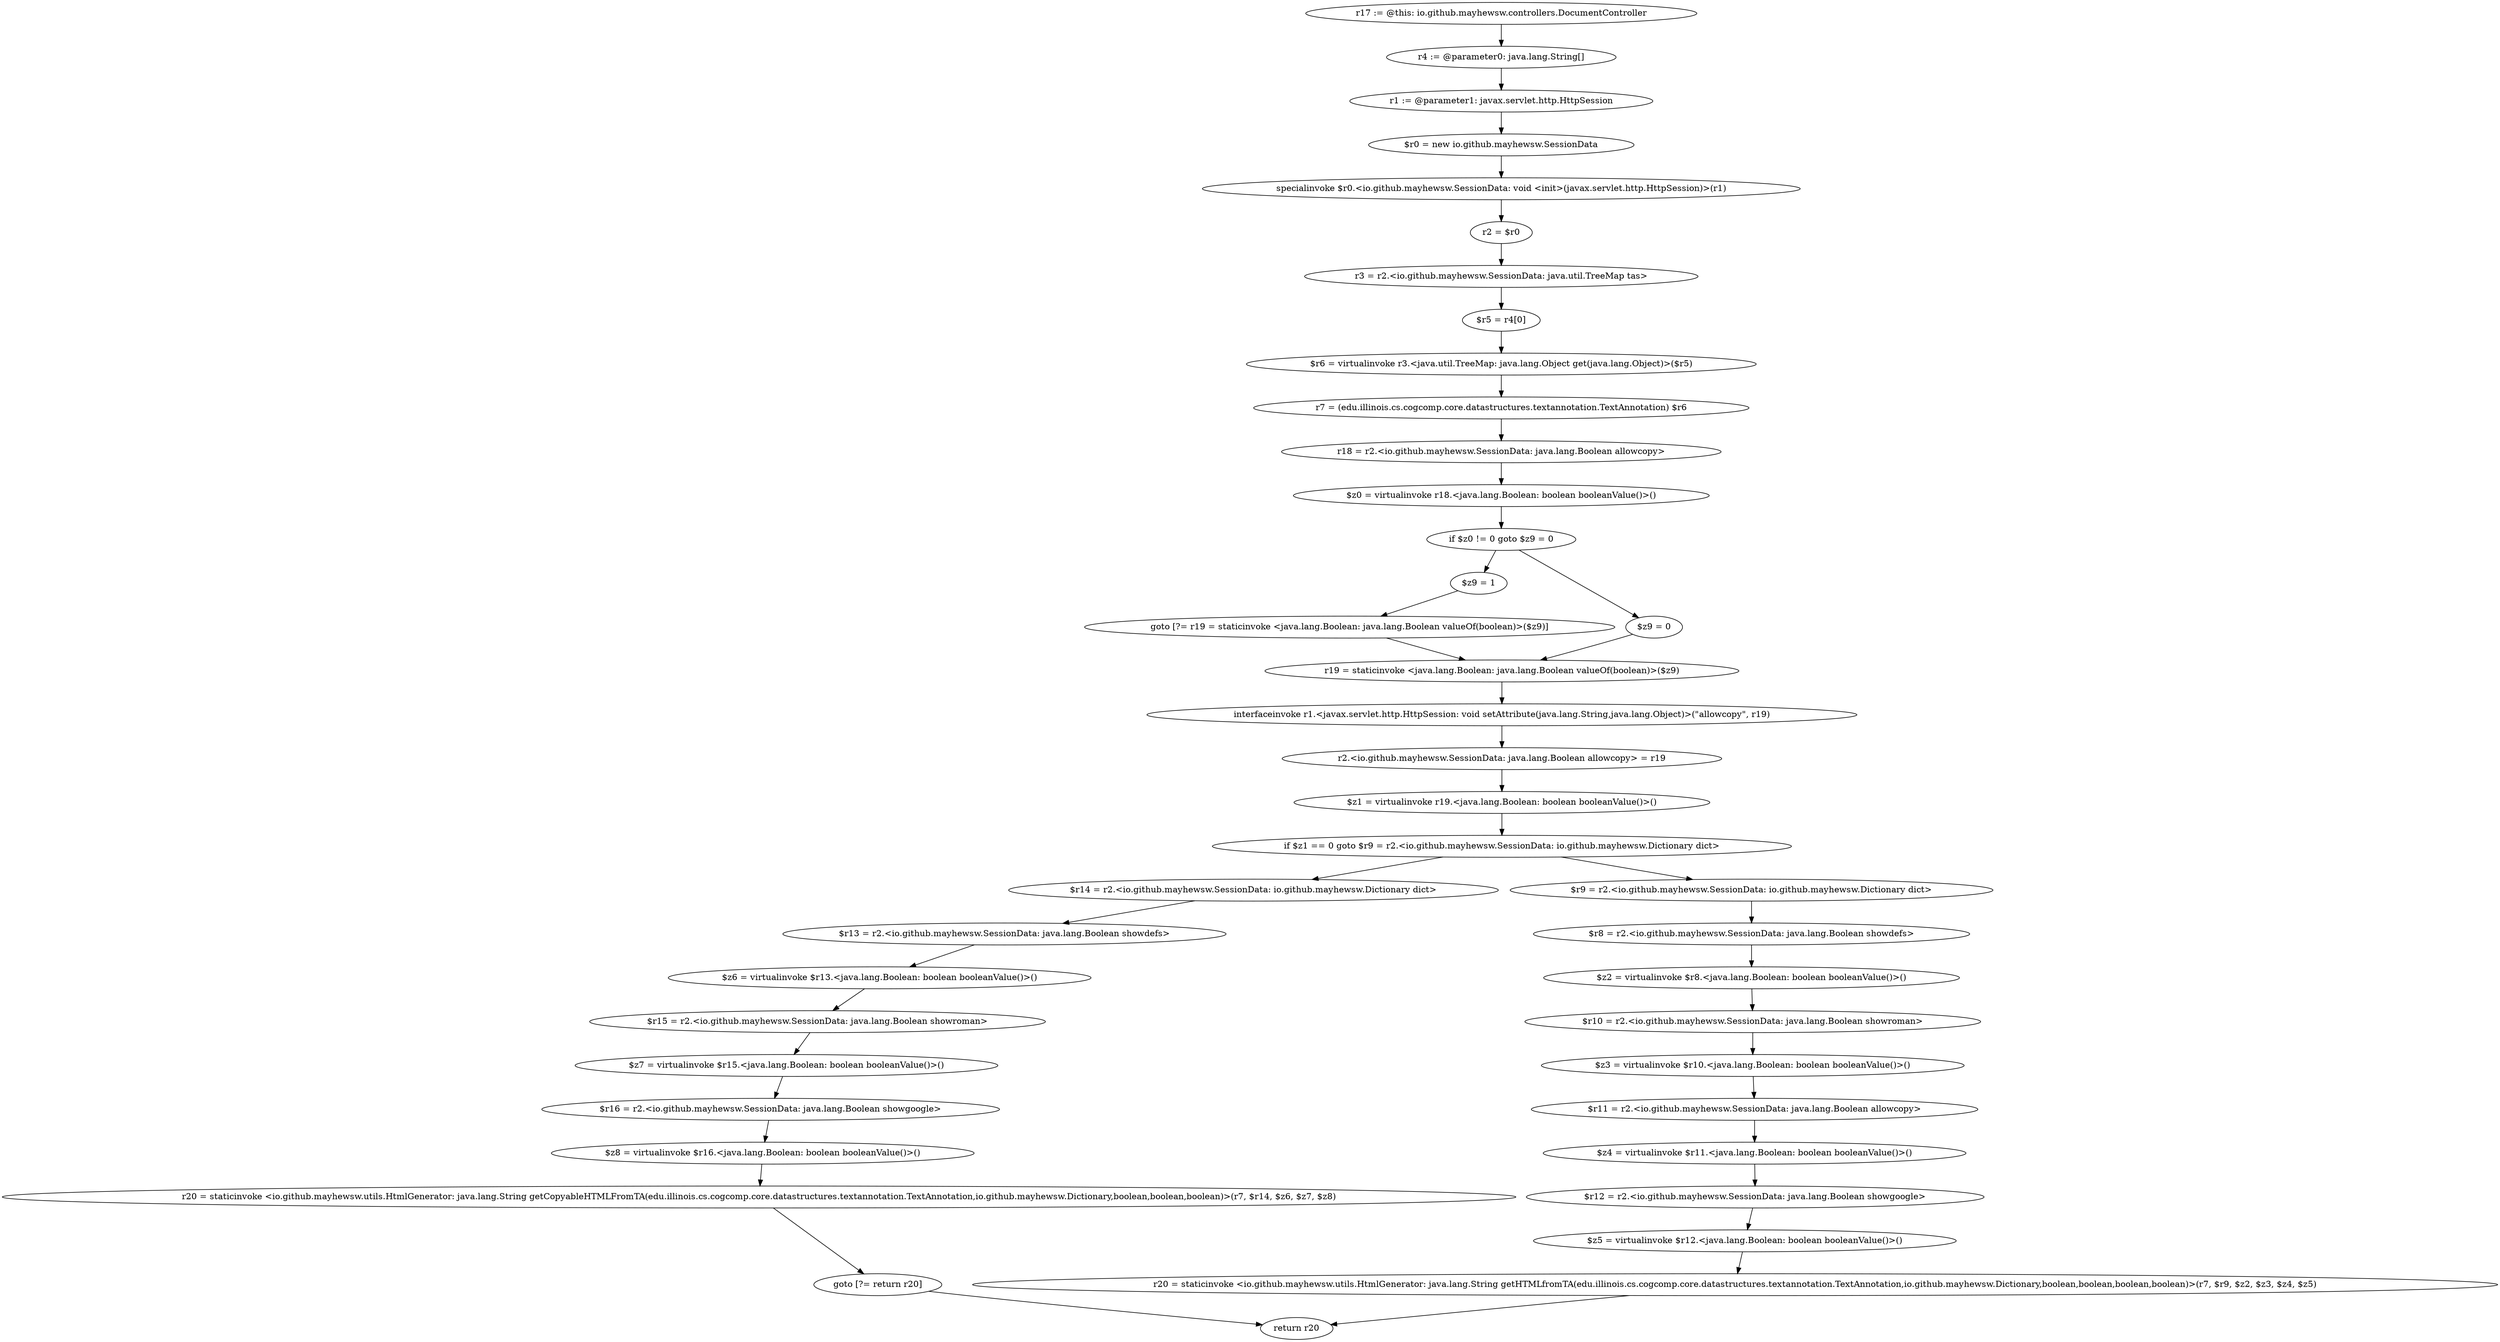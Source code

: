 digraph "unitGraph" {
    "r17 := @this: io.github.mayhewsw.controllers.DocumentController"
    "r4 := @parameter0: java.lang.String[]"
    "r1 := @parameter1: javax.servlet.http.HttpSession"
    "$r0 = new io.github.mayhewsw.SessionData"
    "specialinvoke $r0.<io.github.mayhewsw.SessionData: void <init>(javax.servlet.http.HttpSession)>(r1)"
    "r2 = $r0"
    "r3 = r2.<io.github.mayhewsw.SessionData: java.util.TreeMap tas>"
    "$r5 = r4[0]"
    "$r6 = virtualinvoke r3.<java.util.TreeMap: java.lang.Object get(java.lang.Object)>($r5)"
    "r7 = (edu.illinois.cs.cogcomp.core.datastructures.textannotation.TextAnnotation) $r6"
    "r18 = r2.<io.github.mayhewsw.SessionData: java.lang.Boolean allowcopy>"
    "$z0 = virtualinvoke r18.<java.lang.Boolean: boolean booleanValue()>()"
    "if $z0 != 0 goto $z9 = 0"
    "$z9 = 1"
    "goto [?= r19 = staticinvoke <java.lang.Boolean: java.lang.Boolean valueOf(boolean)>($z9)]"
    "$z9 = 0"
    "r19 = staticinvoke <java.lang.Boolean: java.lang.Boolean valueOf(boolean)>($z9)"
    "interfaceinvoke r1.<javax.servlet.http.HttpSession: void setAttribute(java.lang.String,java.lang.Object)>(\"allowcopy\", r19)"
    "r2.<io.github.mayhewsw.SessionData: java.lang.Boolean allowcopy> = r19"
    "$z1 = virtualinvoke r19.<java.lang.Boolean: boolean booleanValue()>()"
    "if $z1 == 0 goto $r9 = r2.<io.github.mayhewsw.SessionData: io.github.mayhewsw.Dictionary dict>"
    "$r14 = r2.<io.github.mayhewsw.SessionData: io.github.mayhewsw.Dictionary dict>"
    "$r13 = r2.<io.github.mayhewsw.SessionData: java.lang.Boolean showdefs>"
    "$z6 = virtualinvoke $r13.<java.lang.Boolean: boolean booleanValue()>()"
    "$r15 = r2.<io.github.mayhewsw.SessionData: java.lang.Boolean showroman>"
    "$z7 = virtualinvoke $r15.<java.lang.Boolean: boolean booleanValue()>()"
    "$r16 = r2.<io.github.mayhewsw.SessionData: java.lang.Boolean showgoogle>"
    "$z8 = virtualinvoke $r16.<java.lang.Boolean: boolean booleanValue()>()"
    "r20 = staticinvoke <io.github.mayhewsw.utils.HtmlGenerator: java.lang.String getCopyableHTMLFromTA(edu.illinois.cs.cogcomp.core.datastructures.textannotation.TextAnnotation,io.github.mayhewsw.Dictionary,boolean,boolean,boolean)>(r7, $r14, $z6, $z7, $z8)"
    "goto [?= return r20]"
    "$r9 = r2.<io.github.mayhewsw.SessionData: io.github.mayhewsw.Dictionary dict>"
    "$r8 = r2.<io.github.mayhewsw.SessionData: java.lang.Boolean showdefs>"
    "$z2 = virtualinvoke $r8.<java.lang.Boolean: boolean booleanValue()>()"
    "$r10 = r2.<io.github.mayhewsw.SessionData: java.lang.Boolean showroman>"
    "$z3 = virtualinvoke $r10.<java.lang.Boolean: boolean booleanValue()>()"
    "$r11 = r2.<io.github.mayhewsw.SessionData: java.lang.Boolean allowcopy>"
    "$z4 = virtualinvoke $r11.<java.lang.Boolean: boolean booleanValue()>()"
    "$r12 = r2.<io.github.mayhewsw.SessionData: java.lang.Boolean showgoogle>"
    "$z5 = virtualinvoke $r12.<java.lang.Boolean: boolean booleanValue()>()"
    "r20 = staticinvoke <io.github.mayhewsw.utils.HtmlGenerator: java.lang.String getHTMLfromTA(edu.illinois.cs.cogcomp.core.datastructures.textannotation.TextAnnotation,io.github.mayhewsw.Dictionary,boolean,boolean,boolean,boolean)>(r7, $r9, $z2, $z3, $z4, $z5)"
    "return r20"
    "r17 := @this: io.github.mayhewsw.controllers.DocumentController"->"r4 := @parameter0: java.lang.String[]";
    "r4 := @parameter0: java.lang.String[]"->"r1 := @parameter1: javax.servlet.http.HttpSession";
    "r1 := @parameter1: javax.servlet.http.HttpSession"->"$r0 = new io.github.mayhewsw.SessionData";
    "$r0 = new io.github.mayhewsw.SessionData"->"specialinvoke $r0.<io.github.mayhewsw.SessionData: void <init>(javax.servlet.http.HttpSession)>(r1)";
    "specialinvoke $r0.<io.github.mayhewsw.SessionData: void <init>(javax.servlet.http.HttpSession)>(r1)"->"r2 = $r0";
    "r2 = $r0"->"r3 = r2.<io.github.mayhewsw.SessionData: java.util.TreeMap tas>";
    "r3 = r2.<io.github.mayhewsw.SessionData: java.util.TreeMap tas>"->"$r5 = r4[0]";
    "$r5 = r4[0]"->"$r6 = virtualinvoke r3.<java.util.TreeMap: java.lang.Object get(java.lang.Object)>($r5)";
    "$r6 = virtualinvoke r3.<java.util.TreeMap: java.lang.Object get(java.lang.Object)>($r5)"->"r7 = (edu.illinois.cs.cogcomp.core.datastructures.textannotation.TextAnnotation) $r6";
    "r7 = (edu.illinois.cs.cogcomp.core.datastructures.textannotation.TextAnnotation) $r6"->"r18 = r2.<io.github.mayhewsw.SessionData: java.lang.Boolean allowcopy>";
    "r18 = r2.<io.github.mayhewsw.SessionData: java.lang.Boolean allowcopy>"->"$z0 = virtualinvoke r18.<java.lang.Boolean: boolean booleanValue()>()";
    "$z0 = virtualinvoke r18.<java.lang.Boolean: boolean booleanValue()>()"->"if $z0 != 0 goto $z9 = 0";
    "if $z0 != 0 goto $z9 = 0"->"$z9 = 1";
    "if $z0 != 0 goto $z9 = 0"->"$z9 = 0";
    "$z9 = 1"->"goto [?= r19 = staticinvoke <java.lang.Boolean: java.lang.Boolean valueOf(boolean)>($z9)]";
    "goto [?= r19 = staticinvoke <java.lang.Boolean: java.lang.Boolean valueOf(boolean)>($z9)]"->"r19 = staticinvoke <java.lang.Boolean: java.lang.Boolean valueOf(boolean)>($z9)";
    "$z9 = 0"->"r19 = staticinvoke <java.lang.Boolean: java.lang.Boolean valueOf(boolean)>($z9)";
    "r19 = staticinvoke <java.lang.Boolean: java.lang.Boolean valueOf(boolean)>($z9)"->"interfaceinvoke r1.<javax.servlet.http.HttpSession: void setAttribute(java.lang.String,java.lang.Object)>(\"allowcopy\", r19)";
    "interfaceinvoke r1.<javax.servlet.http.HttpSession: void setAttribute(java.lang.String,java.lang.Object)>(\"allowcopy\", r19)"->"r2.<io.github.mayhewsw.SessionData: java.lang.Boolean allowcopy> = r19";
    "r2.<io.github.mayhewsw.SessionData: java.lang.Boolean allowcopy> = r19"->"$z1 = virtualinvoke r19.<java.lang.Boolean: boolean booleanValue()>()";
    "$z1 = virtualinvoke r19.<java.lang.Boolean: boolean booleanValue()>()"->"if $z1 == 0 goto $r9 = r2.<io.github.mayhewsw.SessionData: io.github.mayhewsw.Dictionary dict>";
    "if $z1 == 0 goto $r9 = r2.<io.github.mayhewsw.SessionData: io.github.mayhewsw.Dictionary dict>"->"$r14 = r2.<io.github.mayhewsw.SessionData: io.github.mayhewsw.Dictionary dict>";
    "if $z1 == 0 goto $r9 = r2.<io.github.mayhewsw.SessionData: io.github.mayhewsw.Dictionary dict>"->"$r9 = r2.<io.github.mayhewsw.SessionData: io.github.mayhewsw.Dictionary dict>";
    "$r14 = r2.<io.github.mayhewsw.SessionData: io.github.mayhewsw.Dictionary dict>"->"$r13 = r2.<io.github.mayhewsw.SessionData: java.lang.Boolean showdefs>";
    "$r13 = r2.<io.github.mayhewsw.SessionData: java.lang.Boolean showdefs>"->"$z6 = virtualinvoke $r13.<java.lang.Boolean: boolean booleanValue()>()";
    "$z6 = virtualinvoke $r13.<java.lang.Boolean: boolean booleanValue()>()"->"$r15 = r2.<io.github.mayhewsw.SessionData: java.lang.Boolean showroman>";
    "$r15 = r2.<io.github.mayhewsw.SessionData: java.lang.Boolean showroman>"->"$z7 = virtualinvoke $r15.<java.lang.Boolean: boolean booleanValue()>()";
    "$z7 = virtualinvoke $r15.<java.lang.Boolean: boolean booleanValue()>()"->"$r16 = r2.<io.github.mayhewsw.SessionData: java.lang.Boolean showgoogle>";
    "$r16 = r2.<io.github.mayhewsw.SessionData: java.lang.Boolean showgoogle>"->"$z8 = virtualinvoke $r16.<java.lang.Boolean: boolean booleanValue()>()";
    "$z8 = virtualinvoke $r16.<java.lang.Boolean: boolean booleanValue()>()"->"r20 = staticinvoke <io.github.mayhewsw.utils.HtmlGenerator: java.lang.String getCopyableHTMLFromTA(edu.illinois.cs.cogcomp.core.datastructures.textannotation.TextAnnotation,io.github.mayhewsw.Dictionary,boolean,boolean,boolean)>(r7, $r14, $z6, $z7, $z8)";
    "r20 = staticinvoke <io.github.mayhewsw.utils.HtmlGenerator: java.lang.String getCopyableHTMLFromTA(edu.illinois.cs.cogcomp.core.datastructures.textannotation.TextAnnotation,io.github.mayhewsw.Dictionary,boolean,boolean,boolean)>(r7, $r14, $z6, $z7, $z8)"->"goto [?= return r20]";
    "goto [?= return r20]"->"return r20";
    "$r9 = r2.<io.github.mayhewsw.SessionData: io.github.mayhewsw.Dictionary dict>"->"$r8 = r2.<io.github.mayhewsw.SessionData: java.lang.Boolean showdefs>";
    "$r8 = r2.<io.github.mayhewsw.SessionData: java.lang.Boolean showdefs>"->"$z2 = virtualinvoke $r8.<java.lang.Boolean: boolean booleanValue()>()";
    "$z2 = virtualinvoke $r8.<java.lang.Boolean: boolean booleanValue()>()"->"$r10 = r2.<io.github.mayhewsw.SessionData: java.lang.Boolean showroman>";
    "$r10 = r2.<io.github.mayhewsw.SessionData: java.lang.Boolean showroman>"->"$z3 = virtualinvoke $r10.<java.lang.Boolean: boolean booleanValue()>()";
    "$z3 = virtualinvoke $r10.<java.lang.Boolean: boolean booleanValue()>()"->"$r11 = r2.<io.github.mayhewsw.SessionData: java.lang.Boolean allowcopy>";
    "$r11 = r2.<io.github.mayhewsw.SessionData: java.lang.Boolean allowcopy>"->"$z4 = virtualinvoke $r11.<java.lang.Boolean: boolean booleanValue()>()";
    "$z4 = virtualinvoke $r11.<java.lang.Boolean: boolean booleanValue()>()"->"$r12 = r2.<io.github.mayhewsw.SessionData: java.lang.Boolean showgoogle>";
    "$r12 = r2.<io.github.mayhewsw.SessionData: java.lang.Boolean showgoogle>"->"$z5 = virtualinvoke $r12.<java.lang.Boolean: boolean booleanValue()>()";
    "$z5 = virtualinvoke $r12.<java.lang.Boolean: boolean booleanValue()>()"->"r20 = staticinvoke <io.github.mayhewsw.utils.HtmlGenerator: java.lang.String getHTMLfromTA(edu.illinois.cs.cogcomp.core.datastructures.textannotation.TextAnnotation,io.github.mayhewsw.Dictionary,boolean,boolean,boolean,boolean)>(r7, $r9, $z2, $z3, $z4, $z5)";
    "r20 = staticinvoke <io.github.mayhewsw.utils.HtmlGenerator: java.lang.String getHTMLfromTA(edu.illinois.cs.cogcomp.core.datastructures.textannotation.TextAnnotation,io.github.mayhewsw.Dictionary,boolean,boolean,boolean,boolean)>(r7, $r9, $z2, $z3, $z4, $z5)"->"return r20";
}
